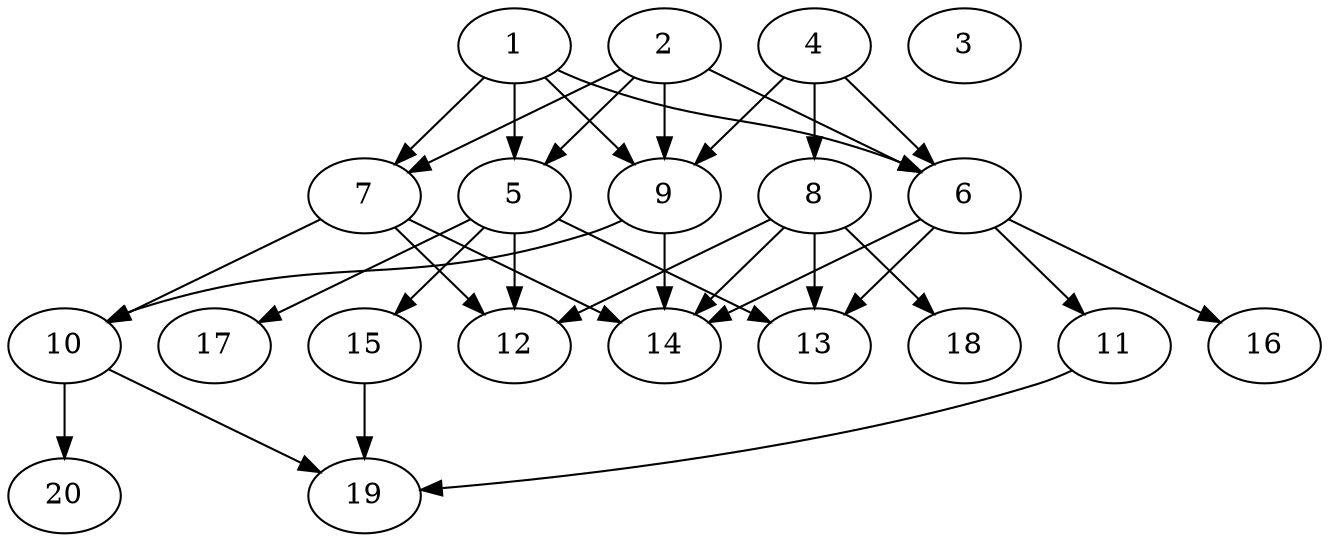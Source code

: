 // DAG automatically generated by daggen at Tue Jul 23 14:29:40 2019
// ./daggen --dot -n 20 --ccr 0.5 --fat 0.7 --regular 0.5 --density 0.7 --mindata 5242880 --maxdata 52428800 
digraph G {
  1 [size="34725888", alpha="0.13", expect_size="17362944"] 
  1 -> 5 [size ="17362944"]
  1 -> 6 [size ="17362944"]
  1 -> 7 [size ="17362944"]
  1 -> 9 [size ="17362944"]
  2 [size="43321344", alpha="0.02", expect_size="21660672"] 
  2 -> 5 [size ="21660672"]
  2 -> 6 [size ="21660672"]
  2 -> 7 [size ="21660672"]
  2 -> 9 [size ="21660672"]
  3 [size="83222528", alpha="0.04", expect_size="41611264"] 
  4 [size="64067584", alpha="0.08", expect_size="32033792"] 
  4 -> 6 [size ="32033792"]
  4 -> 8 [size ="32033792"]
  4 -> 9 [size ="32033792"]
  5 [size="60252160", alpha="0.15", expect_size="30126080"] 
  5 -> 12 [size ="30126080"]
  5 -> 13 [size ="30126080"]
  5 -> 15 [size ="30126080"]
  5 -> 17 [size ="30126080"]
  6 [size="14880768", alpha="0.17", expect_size="7440384"] 
  6 -> 11 [size ="7440384"]
  6 -> 13 [size ="7440384"]
  6 -> 14 [size ="7440384"]
  6 -> 16 [size ="7440384"]
  7 [size="23865344", alpha="0.01", expect_size="11932672"] 
  7 -> 10 [size ="11932672"]
  7 -> 12 [size ="11932672"]
  7 -> 14 [size ="11932672"]
  8 [size="87521280", alpha="0.08", expect_size="43760640"] 
  8 -> 12 [size ="43760640"]
  8 -> 13 [size ="43760640"]
  8 -> 14 [size ="43760640"]
  8 -> 18 [size ="43760640"]
  9 [size="74268672", alpha="0.10", expect_size="37134336"] 
  9 -> 10 [size ="37134336"]
  9 -> 14 [size ="37134336"]
  10 [size="84105216", alpha="0.04", expect_size="42052608"] 
  10 -> 19 [size ="42052608"]
  10 -> 20 [size ="42052608"]
  11 [size="18419712", alpha="0.04", expect_size="9209856"] 
  11 -> 19 [size ="9209856"]
  12 [size="77746176", alpha="0.05", expect_size="38873088"] 
  13 [size="87037952", alpha="0.08", expect_size="43518976"] 
  14 [size="11122688", alpha="0.18", expect_size="5561344"] 
  15 [size="46809088", alpha="0.16", expect_size="23404544"] 
  15 -> 19 [size ="23404544"]
  16 [size="23164928", alpha="0.13", expect_size="11582464"] 
  17 [size="102846464", alpha="0.18", expect_size="51423232"] 
  18 [size="14272512", alpha="0.14", expect_size="7136256"] 
  19 [size="51456000", alpha="0.20", expect_size="25728000"] 
  20 [size="100044800", alpha="0.08", expect_size="50022400"] 
}

